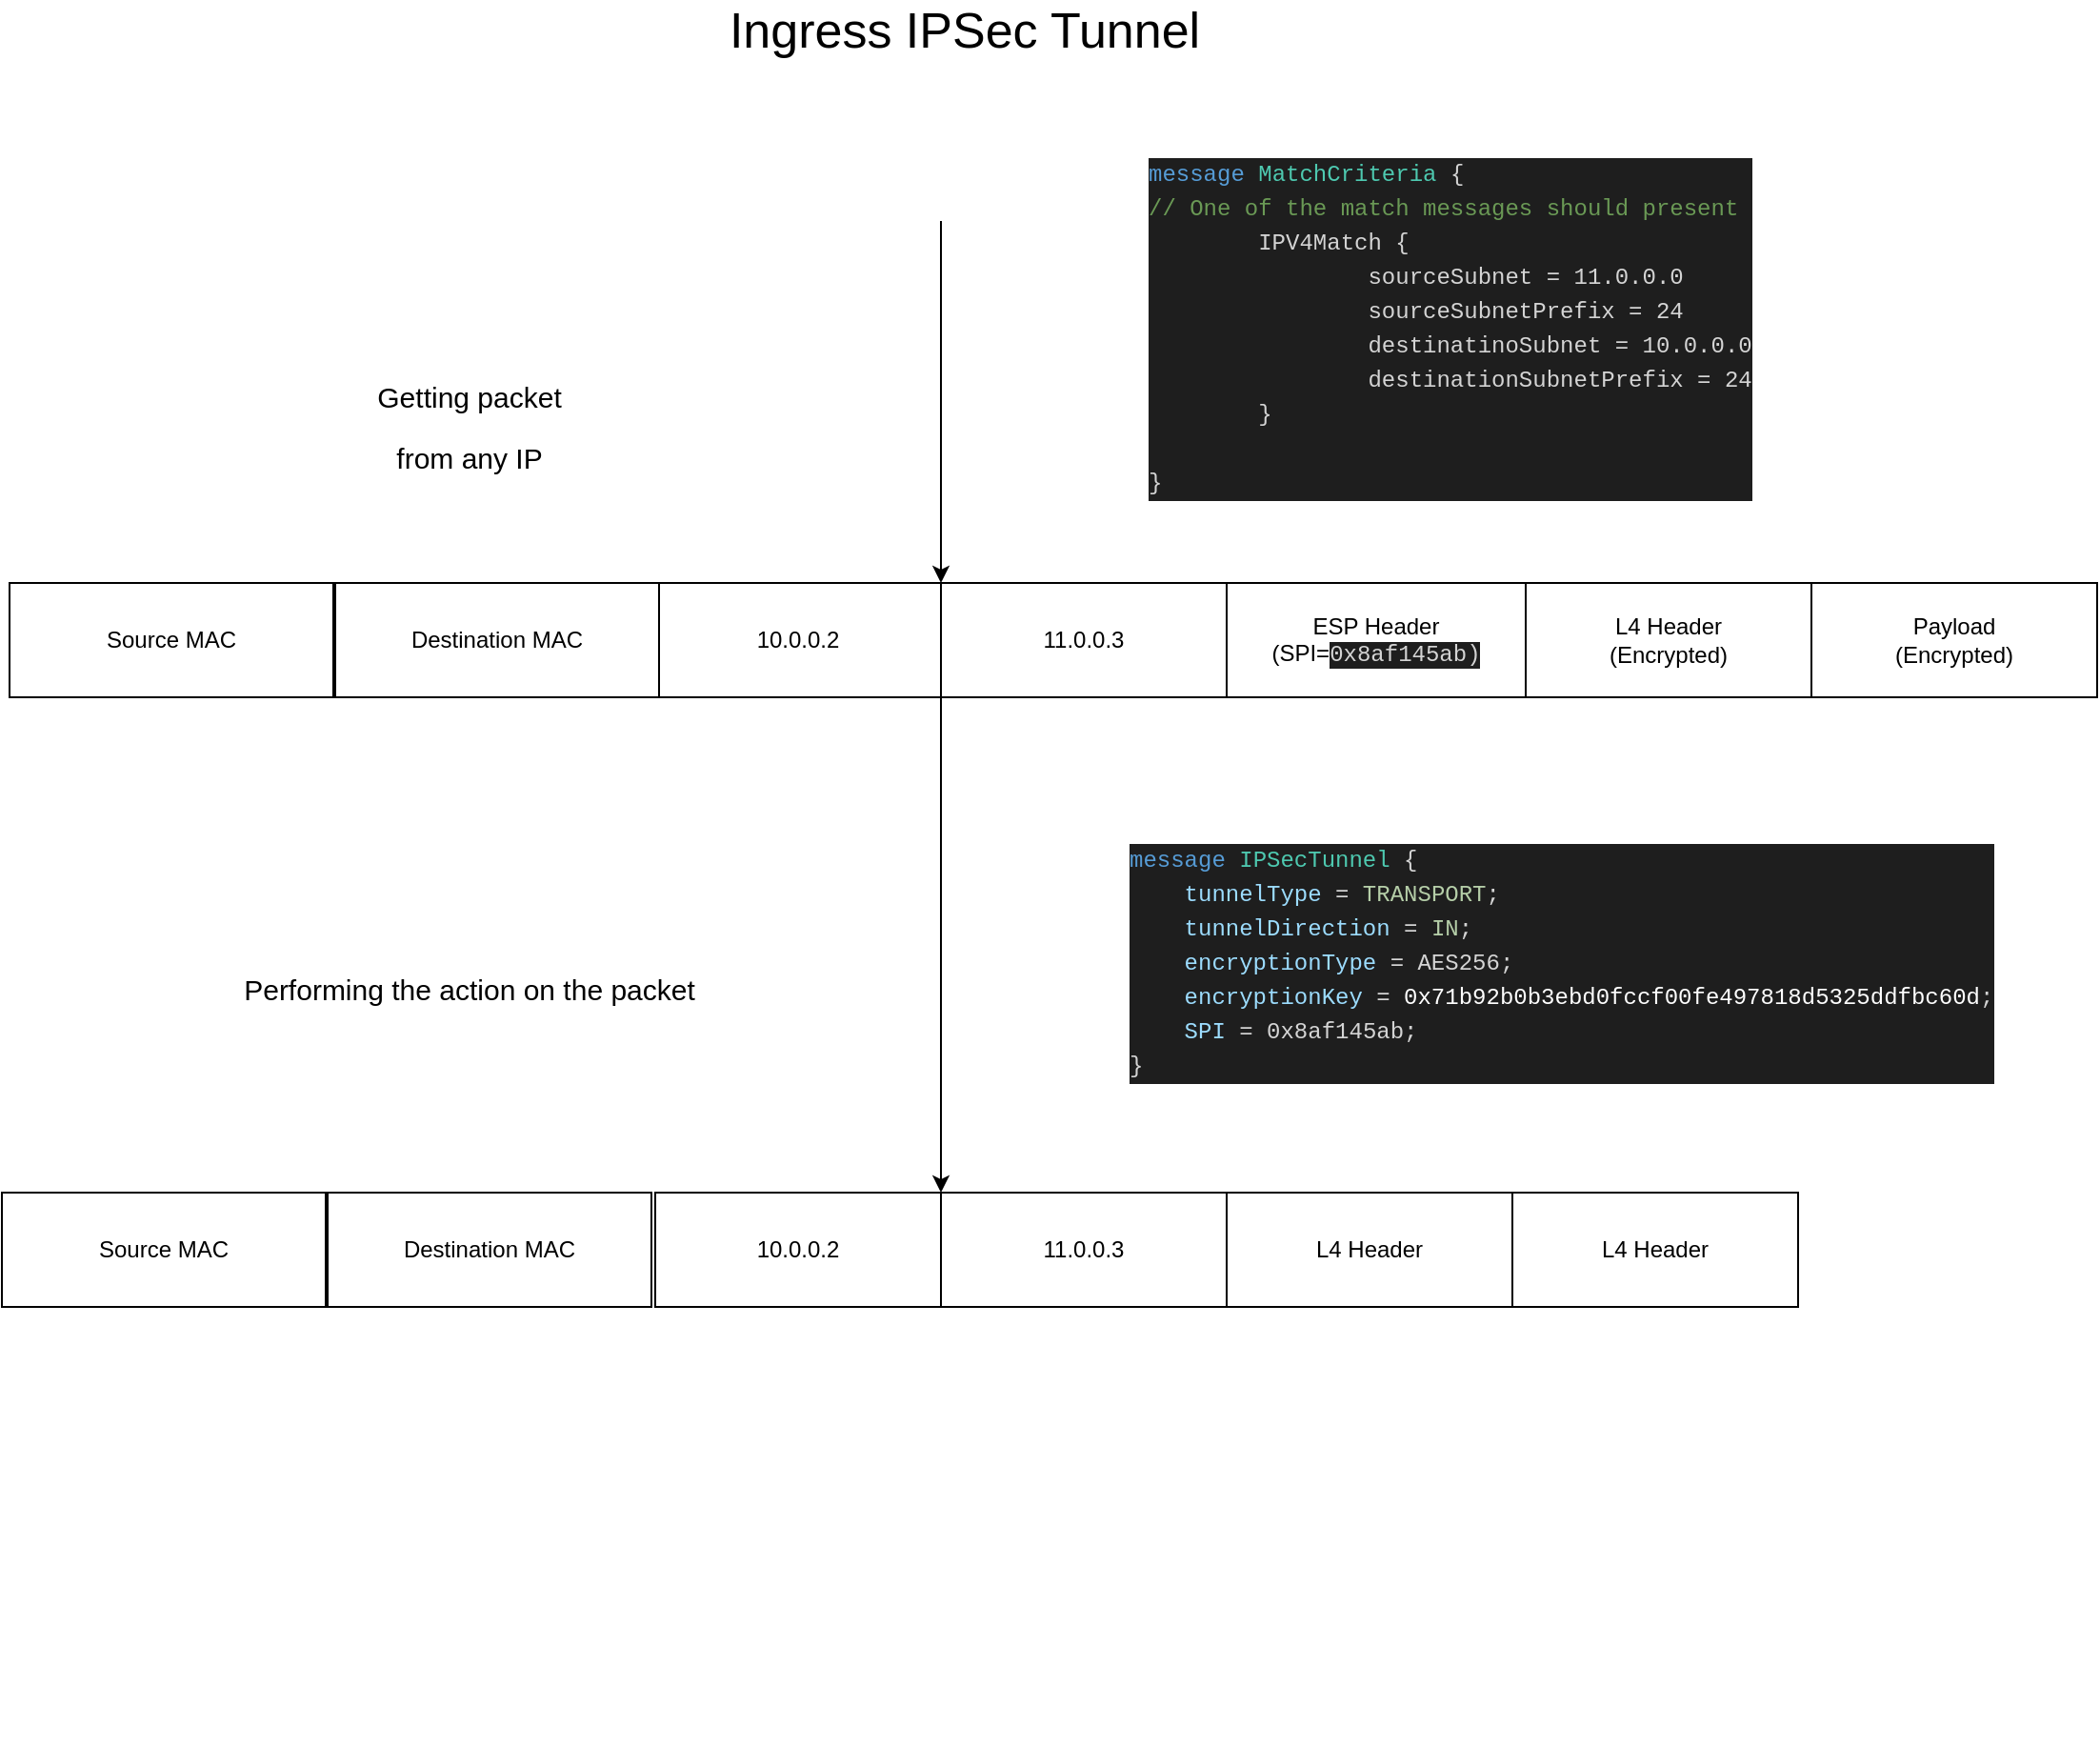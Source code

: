 <mxfile>
    <diagram id="V7hC7Ia_DJyM14xFZ34Q" name="Page-1">
        <mxGraphModel dx="941" dy="653" grid="1" gridSize="10" guides="1" tooltips="1" connect="1" arrows="1" fold="1" page="1" pageScale="1" pageWidth="850" pageHeight="1100" math="0" shadow="0">
            <root>
                <mxCell id="0"/>
                <mxCell id="1" parent="0"/>
                <mxCell id="3" value="&lt;font style=&quot;font-size: 26px&quot;&gt;Ingress IPSec Tunnel&lt;br&gt;&lt;/font&gt;" style="text;html=1;align=center;verticalAlign=middle;resizable=0;points=[];autosize=1;strokeColor=none;fillColor=none;" parent="1" vertex="1">
                    <mxGeometry x="715" y="100" width="260" height="20" as="geometry"/>
                </mxCell>
                <mxCell id="9" value="" style="endArrow=classic;html=1;fontSize=26;entryX=1;entryY=0;entryDx=0;entryDy=0;" parent="1" edge="1">
                    <mxGeometry width="50" height="50" relative="1" as="geometry">
                        <mxPoint x="833" y="210" as="sourcePoint"/>
                        <mxPoint x="833" y="400" as="targetPoint"/>
                    </mxGeometry>
                </mxCell>
                <mxCell id="10" value="&lt;div style=&quot;color: rgb(212 , 212 , 212) ; background-color: rgb(30 , 30 , 30) ; font-family: &amp;#34;menlo&amp;#34; , &amp;#34;menlo&amp;#34; , &amp;#34;monaco&amp;#34; , &amp;#34;courier new&amp;#34; , monospace ; font-weight: normal ; font-size: 12px ; line-height: 18px&quot;&gt;&lt;div&gt;&lt;span style=&quot;color: #569cd6&quot;&gt;message&lt;/span&gt;&lt;span style=&quot;color: #d4d4d4&quot;&gt; &lt;/span&gt;&lt;span style=&quot;color: #4ec9b0&quot;&gt;MatchCriteria&lt;/span&gt;&lt;span style=&quot;color: #d4d4d4&quot;&gt; {  &lt;/span&gt;&lt;/div&gt;&lt;div&gt;&lt;span style=&quot;color: #d4d4d4&quot;&gt;    &lt;/span&gt;&lt;span style=&quot;color: #6a9955&quot;&gt;// One of the match messages should present&lt;/span&gt;&lt;/div&gt;&lt;div&gt;&lt;span style=&quot;color: #d4d4d4&quot;&gt;      &lt;span style=&quot;white-space: pre&quot;&gt;&#9;&lt;/span&gt;IPV4Match {&lt;/span&gt;&lt;/div&gt;&lt;div&gt;&lt;span style=&quot;color: #d4d4d4&quot;&gt;       &lt;span style=&quot;white-space: pre&quot;&gt;&#9;&lt;span style=&quot;white-space: pre&quot;&gt;&#9;&lt;/span&gt;&lt;/span&gt;sourceSubnet = 11.0.0.0&lt;/span&gt;&lt;/div&gt;&lt;div&gt;&lt;span style=&quot;color: #d4d4d4&quot;&gt;       &lt;span style=&quot;white-space: pre&quot;&gt;&#9;&lt;span style=&quot;white-space: pre&quot;&gt;&#9;&lt;/span&gt;&lt;/span&gt;sourceSubnetPrefix = 24&lt;/span&gt;&lt;/div&gt;&lt;div&gt;&lt;span style=&quot;color: #d4d4d4&quot;&gt;       &lt;span style=&quot;white-space: pre&quot;&gt;&#9;&lt;span style=&quot;white-space: pre&quot;&gt;&#9;&lt;/span&gt;&lt;/span&gt;destinatinoSubnet = 10.0.0.0&lt;/span&gt;&lt;/div&gt;&lt;div&gt;&lt;span style=&quot;color: #d4d4d4&quot;&gt;       &lt;span style=&quot;white-space: pre&quot;&gt;&#9;&lt;span style=&quot;white-space: pre&quot;&gt;&#9;&lt;/span&gt;&lt;/span&gt;destinationSubnetPrefix = 24 &lt;/span&gt;&lt;/div&gt;&lt;div&gt;&lt;span style=&quot;color: #d4d4d4&quot;&gt;      &lt;span style=&quot;white-space: pre&quot;&gt;&#9;&lt;/span&gt;}&lt;/span&gt;&lt;/div&gt;&lt;div&gt;&lt;br&gt;&lt;/div&gt;&lt;div&gt;&lt;span style=&quot;color: #d4d4d4&quot;&gt;}&lt;/span&gt;&lt;/div&gt;&lt;/div&gt;" style="text;whiteSpace=wrap;html=1;fontSize=26;" parent="1" vertex="1">
                    <mxGeometry x="940" y="170" width="370" height="200" as="geometry"/>
                </mxCell>
                <mxCell id="12" value="&lt;font style=&quot;font-size: 15px&quot;&gt;Getting packet &lt;br&gt;from any IP&lt;/font&gt;" style="text;html=1;align=center;verticalAlign=middle;resizable=0;points=[];autosize=1;strokeColor=none;fillColor=none;fontSize=26;" parent="1" vertex="1">
                    <mxGeometry x="530" y="280" width="110" height="70" as="geometry"/>
                </mxCell>
                <mxCell id="14" value="&lt;div style=&quot;background-color: rgb(30 , 30 , 30) ; line-height: 18px ; font-weight: normal ; font-size: 12px ; font-family: &amp;#34;menlo&amp;#34; , &amp;#34;menlo&amp;#34; , &amp;#34;monaco&amp;#34; , &amp;#34;courier new&amp;#34; , monospace&quot;&gt;&lt;div style=&quot;color: rgb(212 , 212 , 212)&quot;&gt;&lt;span style=&quot;color: #569cd6&quot;&gt;message&lt;/span&gt;&lt;span style=&quot;color: #d4d4d4&quot;&gt; &lt;/span&gt;&lt;span style=&quot;color: #4ec9b0&quot;&gt;IPSecTunnel&lt;/span&gt;&lt;span style=&quot;color: #d4d4d4&quot;&gt; {&lt;/span&gt;&lt;/div&gt;&lt;div&gt;&lt;span style=&quot;color: rgb(212 , 212 , 212)&quot;&gt;&lt;/span&gt;&lt;span style=&quot;color: rgb(86 , 156 , 214)&quot;&gt;&lt;span&gt;&lt;/span&gt;&lt;/span&gt;&lt;span style=&quot;color: rgb(156 , 220 , 254)&quot;&gt;&amp;nbsp; &amp;nbsp; tunnelType&lt;/span&gt;&lt;span style=&quot;color: rgb(212 , 212 , 212)&quot;&gt; =&lt;/span&gt;&lt;font color=&quot;#b5cea8&quot;&gt;&amp;nbsp;TRANSPORT&lt;/font&gt;&lt;span style=&quot;color: rgb(212 , 212 , 212)&quot;&gt;;&lt;/span&gt;&lt;/div&gt;&lt;div&gt;&lt;span style=&quot;color: rgb(212 , 212 , 212)&quot;&gt;&lt;/span&gt;&lt;span style=&quot;color: rgb(86 , 156 , 214)&quot;&gt;&lt;span&gt;&lt;/span&gt;&lt;/span&gt;&lt;span style=&quot;color: rgb(156 , 220 , 254)&quot;&gt;&amp;nbsp; &amp;nbsp; tunnelDirection&lt;/span&gt;&lt;span style=&quot;color: rgb(212 , 212 , 212)&quot;&gt; = &lt;/span&gt;&lt;font color=&quot;#b5cea8&quot;&gt;IN&lt;/font&gt;&lt;span style=&quot;color: rgb(212 , 212 , 212)&quot;&gt;;&lt;/span&gt;&lt;/div&gt;&lt;div&gt;&lt;span style=&quot;color: rgb(156 , 220 , 254)&quot;&gt;&lt;span&gt;&lt;/span&gt;&amp;nbsp; &amp;nbsp; encryptionType&lt;/span&gt;&lt;span style=&quot;color: rgb(212 , 212 , 212)&quot;&gt; = AES256&lt;/span&gt;&lt;span style=&quot;color: rgb(212 , 212 , 212)&quot;&gt;;&lt;/span&gt;&lt;/div&gt;&lt;div&gt;&lt;span style=&quot;color: rgb(156 , 220 , 254)&quot;&gt;&lt;span&gt;&lt;/span&gt;&amp;nbsp; &amp;nbsp; encryptionKey&lt;/span&gt;&lt;span style=&quot;color: rgb(212 , 212 , 212)&quot;&gt; =&amp;nbsp;&lt;/span&gt;&lt;font color=&quot;#ffffff&quot;&gt;0x71b92b0b3ebd0fccf00fe497818d5325ddfbc60d&lt;/font&gt;&lt;span style=&quot;color: rgb(212 , 212 , 212)&quot;&gt;;&lt;/span&gt;&lt;/div&gt;&lt;div style=&quot;color: rgb(212 , 212 , 212)&quot;&gt;&lt;span style=&quot;color: #9cdcfe&quot;&gt;&lt;span&gt;&lt;/span&gt;&amp;nbsp; &amp;nbsp; SPI&lt;/span&gt;&lt;span style=&quot;color: #d4d4d4&quot;&gt; =&amp;nbsp;&lt;/span&gt;0x8af145ab&lt;span style=&quot;color: #d4d4d4&quot;&gt;;&lt;/span&gt;&lt;/div&gt;&lt;div style=&quot;color: rgb(212 , 212 , 212)&quot;&gt;}&lt;br&gt;&lt;/div&gt;&lt;/div&gt;" style="text;whiteSpace=wrap;html=1;fontSize=15;" parent="1" vertex="1">
                    <mxGeometry x="930" y="530" width="500" height="480" as="geometry"/>
                </mxCell>
                <mxCell id="16" value="" style="endArrow=classic;html=1;fontSize=26;entryX=1;entryY=0;entryDx=0;entryDy=0;exitX=0;exitY=1;exitDx=0;exitDy=0;" parent="1" edge="1">
                    <mxGeometry width="50" height="50" relative="1" as="geometry">
                        <mxPoint x="833" y="460" as="sourcePoint"/>
                        <mxPoint x="833" y="720" as="targetPoint"/>
                    </mxGeometry>
                </mxCell>
                <mxCell id="25" value="&lt;span style=&quot;font-size: 15px&quot;&gt;&lt;font color=&quot;#000000&quot;&gt;Performing the action on the packet&lt;/font&gt;&lt;/span&gt;" style="text;html=1;align=center;verticalAlign=middle;resizable=0;points=[];autosize=1;strokeColor=none;fillColor=none;fontSize=26;" parent="1" vertex="1">
                    <mxGeometry x="460" y="590" width="250" height="40" as="geometry"/>
                </mxCell>
                <mxCell id="33" value="10.0.0.2" style="rounded=0;whiteSpace=wrap;html=1;" vertex="1" parent="1">
                    <mxGeometry x="683" y="720" width="150" height="60" as="geometry"/>
                </mxCell>
                <mxCell id="34" value="Source MAC" style="rounded=0;whiteSpace=wrap;html=1;" vertex="1" parent="1">
                    <mxGeometry x="340" y="720" width="170" height="60" as="geometry"/>
                </mxCell>
                <mxCell id="35" value="Destination MAC" style="rounded=0;whiteSpace=wrap;html=1;" vertex="1" parent="1">
                    <mxGeometry x="511" y="720" width="170" height="60" as="geometry"/>
                </mxCell>
                <mxCell id="36" value="11.0.0.3" style="rounded=0;whiteSpace=wrap;html=1;" vertex="1" parent="1">
                    <mxGeometry x="833" y="720" width="150" height="60" as="geometry"/>
                </mxCell>
                <mxCell id="37" value="L4 Header" style="rounded=0;whiteSpace=wrap;html=1;" vertex="1" parent="1">
                    <mxGeometry x="983" y="720" width="150" height="60" as="geometry"/>
                </mxCell>
                <mxCell id="38" value="L4 Header" style="rounded=0;whiteSpace=wrap;html=1;" vertex="1" parent="1">
                    <mxGeometry x="1133" y="720" width="150" height="60" as="geometry"/>
                </mxCell>
                <mxCell id="39" value="10.0.0.2" style="rounded=0;whiteSpace=wrap;html=1;" vertex="1" parent="1">
                    <mxGeometry x="683" y="400" width="150" height="60" as="geometry"/>
                </mxCell>
                <mxCell id="40" value="Source MAC" style="rounded=0;whiteSpace=wrap;html=1;" vertex="1" parent="1">
                    <mxGeometry x="344" y="400" width="170" height="60" as="geometry"/>
                </mxCell>
                <mxCell id="41" value="Destination MAC" style="rounded=0;whiteSpace=wrap;html=1;" vertex="1" parent="1">
                    <mxGeometry x="515" y="400" width="170" height="60" as="geometry"/>
                </mxCell>
                <mxCell id="42" value="11.0.0.3" style="rounded=0;whiteSpace=wrap;html=1;" vertex="1" parent="1">
                    <mxGeometry x="833" y="400" width="150" height="60" as="geometry"/>
                </mxCell>
                <mxCell id="43" value="L4 Header&lt;br&gt;(Encrypted)" style="rounded=0;whiteSpace=wrap;html=1;" vertex="1" parent="1">
                    <mxGeometry x="1140" y="400" width="150" height="60" as="geometry"/>
                </mxCell>
                <mxCell id="44" value="ESP Header&lt;br&gt;(SPI=&lt;span style=&quot;color: rgb(212 , 212 , 212) ; font-family: &amp;#34;menlo&amp;#34; , &amp;#34;menlo&amp;#34; , &amp;#34;monaco&amp;#34; , &amp;#34;courier new&amp;#34; , monospace ; text-align: left ; background-color: rgb(30 , 30 , 30)&quot;&gt;0x&lt;/span&gt;&lt;span style=&quot;color: rgb(212 , 212 , 212) ; font-family: &amp;#34;menlo&amp;#34; , &amp;#34;menlo&amp;#34; , &amp;#34;monaco&amp;#34; , &amp;#34;courier new&amp;#34; , monospace ; text-align: left ; background-color: rgb(30 , 30 , 30)&quot;&gt;8af145ab&lt;/span&gt;&lt;span style=&quot;color: rgb(212 , 212 , 212) ; font-family: &amp;#34;menlo&amp;#34; , &amp;#34;menlo&amp;#34; , &amp;#34;monaco&amp;#34; , &amp;#34;courier new&amp;#34; , monospace ; text-align: left ; background-color: rgb(30 , 30 , 30)&quot;&gt;)&lt;/span&gt;" style="rounded=0;whiteSpace=wrap;html=1;" vertex="1" parent="1">
                    <mxGeometry x="983" y="400" width="157" height="60" as="geometry"/>
                </mxCell>
                <mxCell id="45" value="Payload&lt;br&gt;(Encrypted)" style="rounded=0;whiteSpace=wrap;html=1;" vertex="1" parent="1">
                    <mxGeometry x="1290" y="400" width="150" height="60" as="geometry"/>
                </mxCell>
            </root>
        </mxGraphModel>
    </diagram>
</mxfile>